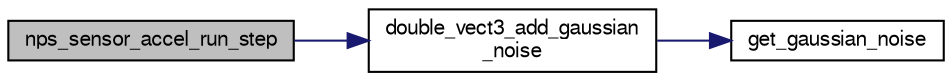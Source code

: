 digraph "nps_sensor_accel_run_step"
{
  edge [fontname="FreeSans",fontsize="10",labelfontname="FreeSans",labelfontsize="10"];
  node [fontname="FreeSans",fontsize="10",shape=record];
  rankdir="LR";
  Node1 [label="nps_sensor_accel_run_step",height=0.2,width=0.4,color="black", fillcolor="grey75", style="filled", fontcolor="black"];
  Node1 -> Node2 [color="midnightblue",fontsize="10",style="solid",fontname="FreeSans"];
  Node2 [label="double_vect3_add_gaussian\l_noise",height=0.2,width=0.4,color="black", fillcolor="white", style="filled",URL="$nps__random_8c.html#a127dc92d56f5f6d95077f58a96a63c8c"];
  Node2 -> Node3 [color="midnightblue",fontsize="10",style="solid",fontname="FreeSans"];
  Node3 [label="get_gaussian_noise",height=0.2,width=0.4,color="black", fillcolor="white", style="filled",URL="$nps__random_8c.html#afb017bf1a44383f8364967264cd91d8f"];
}
